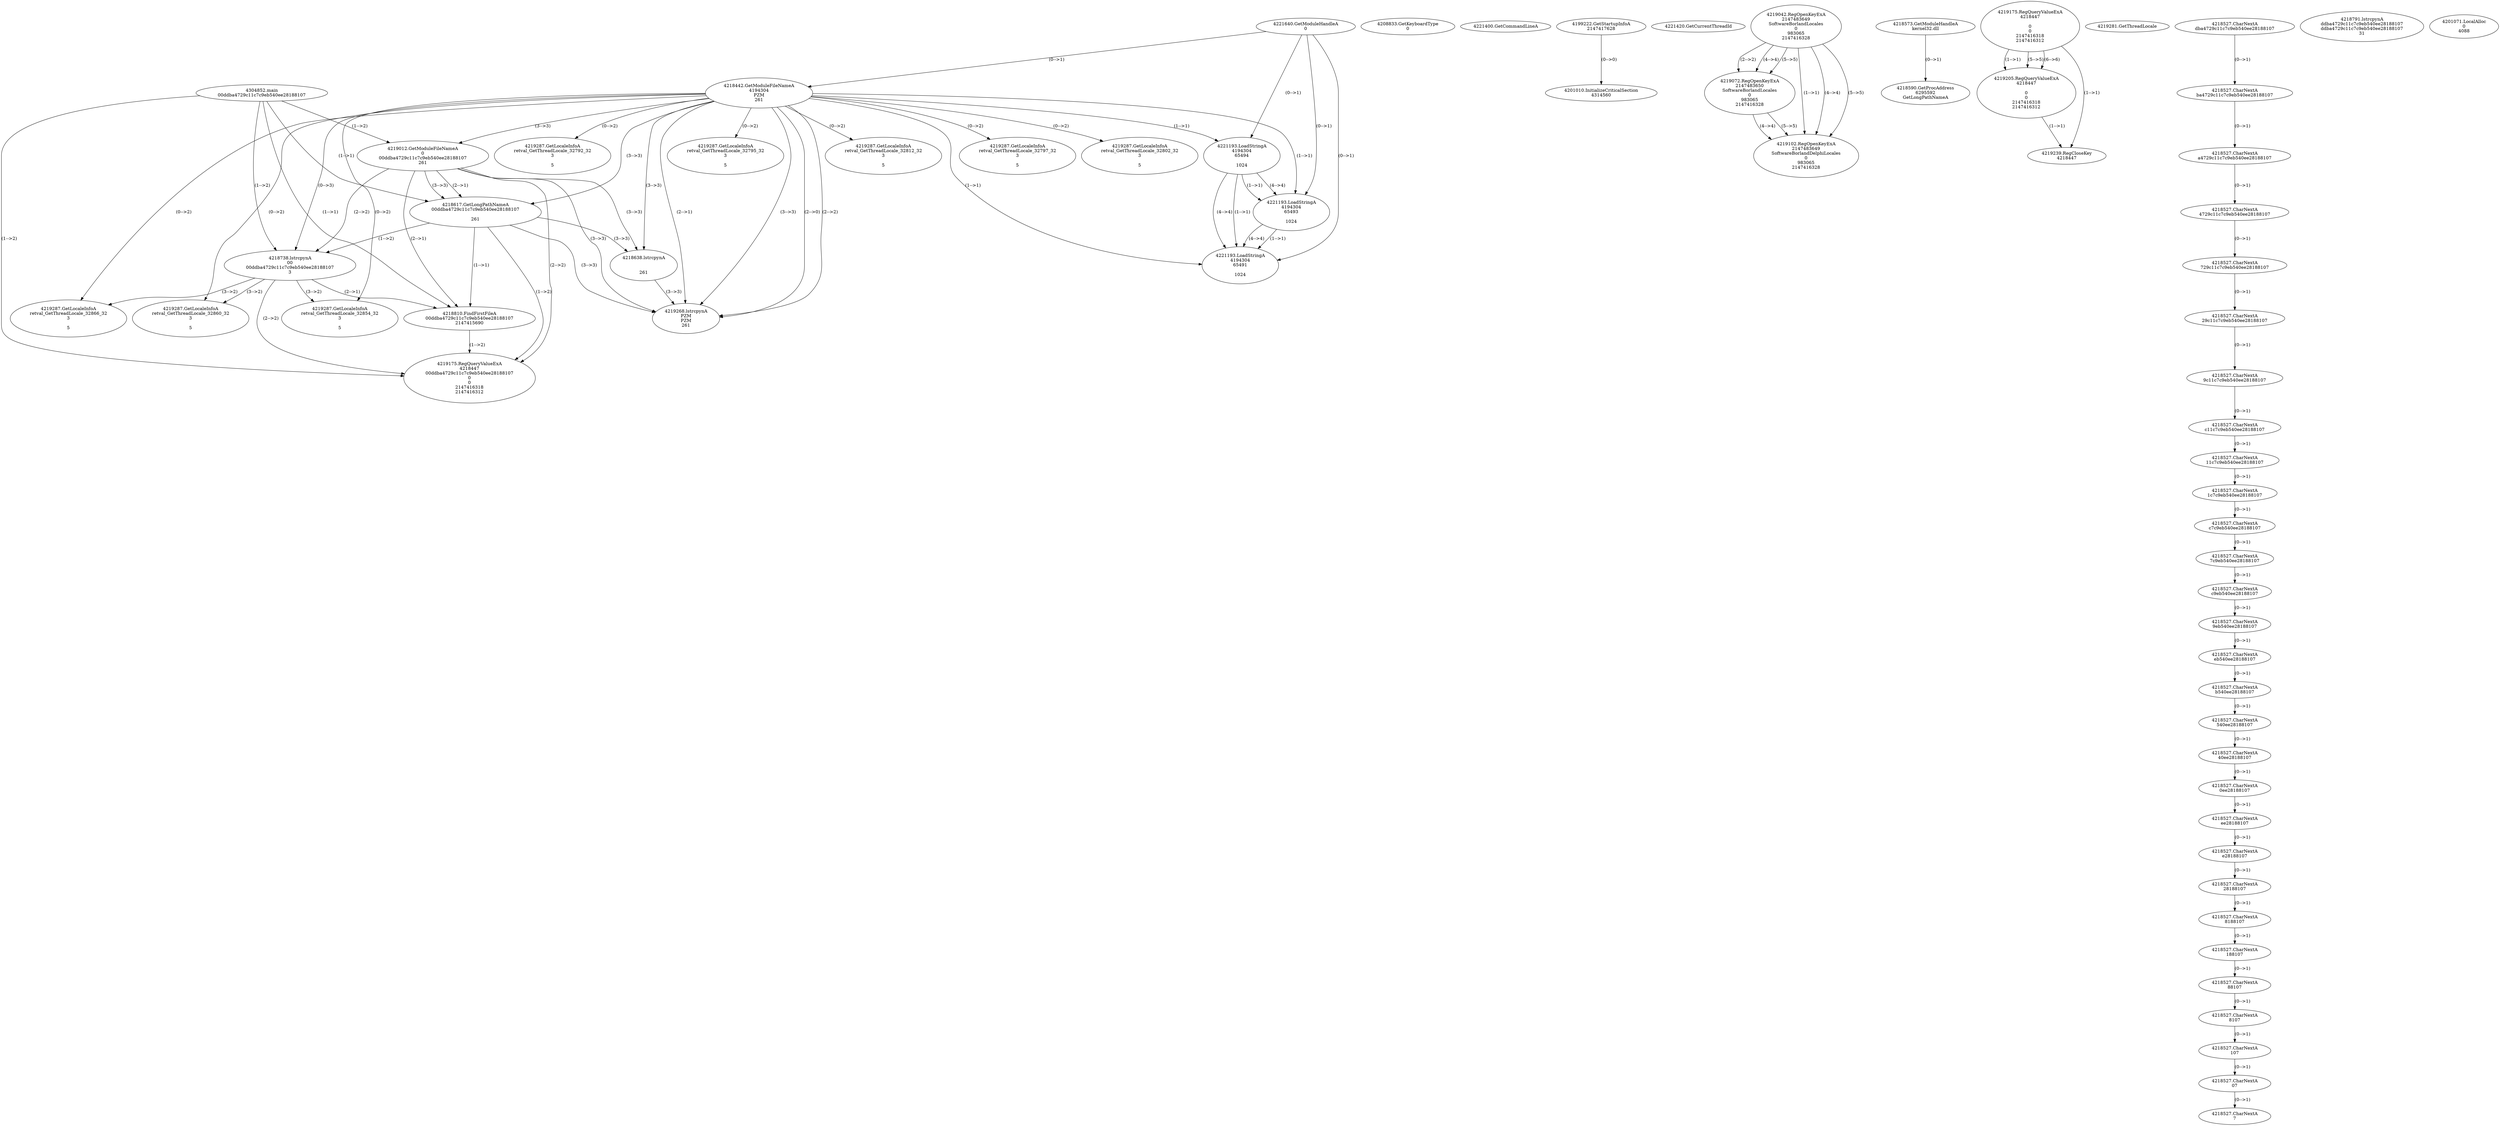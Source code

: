 // Global SCDG with merge call
digraph {
	0 [label="4304852.main
00ddba4729c11c7c9eb540ee28188107"]
	1 [label="4221640.GetModuleHandleA
0"]
	2 [label="4208833.GetKeyboardType
0"]
	3 [label="4221400.GetCommandLineA
"]
	4 [label="4199222.GetStartupInfoA
2147417628"]
	5 [label="4221420.GetCurrentThreadId
"]
	6 [label="4218442.GetModuleFileNameA
4194304
PZM
261"]
	1 -> 6 [label="(0-->1)"]
	7 [label="4219012.GetModuleFileNameA
0
00ddba4729c11c7c9eb540ee28188107
261"]
	0 -> 7 [label="(1-->2)"]
	6 -> 7 [label="(3-->3)"]
	8 [label="4219042.RegOpenKeyExA
2147483649
Software\Borland\Locales
0
983065
2147416328"]
	9 [label="4218573.GetModuleHandleA
kernel32.dll"]
	10 [label="4218590.GetProcAddress
6295592
GetLongPathNameA"]
	9 -> 10 [label="(0-->1)"]
	11 [label="4218617.GetLongPathNameA
00ddba4729c11c7c9eb540ee28188107

261"]
	0 -> 11 [label="(1-->1)"]
	7 -> 11 [label="(2-->1)"]
	6 -> 11 [label="(3-->3)"]
	7 -> 11 [label="(3-->3)"]
	12 [label="4218638.lstrcpynA


261"]
	6 -> 12 [label="(3-->3)"]
	7 -> 12 [label="(3-->3)"]
	11 -> 12 [label="(3-->3)"]
	13 [label="4219175.RegQueryValueExA
4218447

0
0
2147416318
2147416312"]
	14 [label="4219205.RegQueryValueExA
4218447

0
0
2147416318
2147416312"]
	13 -> 14 [label="(1-->1)"]
	13 -> 14 [label="(5-->5)"]
	13 -> 14 [label="(6-->6)"]
	15 [label="4219239.RegCloseKey
4218447"]
	13 -> 15 [label="(1-->1)"]
	14 -> 15 [label="(1-->1)"]
	16 [label="4219268.lstrcpynA
PZM
PZM
261"]
	6 -> 16 [label="(2-->1)"]
	6 -> 16 [label="(2-->2)"]
	6 -> 16 [label="(3-->3)"]
	7 -> 16 [label="(3-->3)"]
	11 -> 16 [label="(3-->3)"]
	12 -> 16 [label="(3-->3)"]
	6 -> 16 [label="(2-->0)"]
	17 [label="4219281.GetThreadLocale
"]
	18 [label="4219287.GetLocaleInfoA
retval_GetThreadLocale_32792_32
3

5"]
	6 -> 18 [label="(0-->2)"]
	19 [label="4221193.LoadStringA
4194304
65494

1024"]
	1 -> 19 [label="(0-->1)"]
	6 -> 19 [label="(1-->1)"]
	20 [label="4221193.LoadStringA
4194304
65493

1024"]
	1 -> 20 [label="(0-->1)"]
	6 -> 20 [label="(1-->1)"]
	19 -> 20 [label="(1-->1)"]
	19 -> 20 [label="(4-->4)"]
	21 [label="4219072.RegOpenKeyExA
2147483650
Software\Borland\Locales
0
983065
2147416328"]
	8 -> 21 [label="(2-->2)"]
	8 -> 21 [label="(4-->4)"]
	8 -> 21 [label="(5-->5)"]
	22 [label="4218738.lstrcpynA
00
00ddba4729c11c7c9eb540ee28188107
3"]
	0 -> 22 [label="(1-->2)"]
	7 -> 22 [label="(2-->2)"]
	11 -> 22 [label="(1-->2)"]
	6 -> 22 [label="(0-->3)"]
	23 [label="4218527.CharNextA
dba4729c11c7c9eb540ee28188107"]
	24 [label="4218527.CharNextA
ba4729c11c7c9eb540ee28188107"]
	23 -> 24 [label="(0-->1)"]
	25 [label="4218527.CharNextA
a4729c11c7c9eb540ee28188107"]
	24 -> 25 [label="(0-->1)"]
	26 [label="4218527.CharNextA
4729c11c7c9eb540ee28188107"]
	25 -> 26 [label="(0-->1)"]
	27 [label="4218527.CharNextA
729c11c7c9eb540ee28188107"]
	26 -> 27 [label="(0-->1)"]
	28 [label="4218527.CharNextA
29c11c7c9eb540ee28188107"]
	27 -> 28 [label="(0-->1)"]
	29 [label="4218527.CharNextA
9c11c7c9eb540ee28188107"]
	28 -> 29 [label="(0-->1)"]
	30 [label="4218527.CharNextA
c11c7c9eb540ee28188107"]
	29 -> 30 [label="(0-->1)"]
	31 [label="4218527.CharNextA
11c7c9eb540ee28188107"]
	30 -> 31 [label="(0-->1)"]
	32 [label="4218527.CharNextA
1c7c9eb540ee28188107"]
	31 -> 32 [label="(0-->1)"]
	33 [label="4218527.CharNextA
c7c9eb540ee28188107"]
	32 -> 33 [label="(0-->1)"]
	34 [label="4218527.CharNextA
7c9eb540ee28188107"]
	33 -> 34 [label="(0-->1)"]
	35 [label="4218527.CharNextA
c9eb540ee28188107"]
	34 -> 35 [label="(0-->1)"]
	36 [label="4218527.CharNextA
9eb540ee28188107"]
	35 -> 36 [label="(0-->1)"]
	37 [label="4218527.CharNextA
eb540ee28188107"]
	36 -> 37 [label="(0-->1)"]
	38 [label="4218527.CharNextA
b540ee28188107"]
	37 -> 38 [label="(0-->1)"]
	39 [label="4218527.CharNextA
540ee28188107"]
	38 -> 39 [label="(0-->1)"]
	40 [label="4218527.CharNextA
40ee28188107"]
	39 -> 40 [label="(0-->1)"]
	41 [label="4218527.CharNextA
0ee28188107"]
	40 -> 41 [label="(0-->1)"]
	42 [label="4218527.CharNextA
ee28188107"]
	41 -> 42 [label="(0-->1)"]
	43 [label="4218527.CharNextA
e28188107"]
	42 -> 43 [label="(0-->1)"]
	44 [label="4218527.CharNextA
28188107"]
	43 -> 44 [label="(0-->1)"]
	45 [label="4218527.CharNextA
8188107"]
	44 -> 45 [label="(0-->1)"]
	46 [label="4218527.CharNextA
188107"]
	45 -> 46 [label="(0-->1)"]
	47 [label="4218527.CharNextA
88107"]
	46 -> 47 [label="(0-->1)"]
	48 [label="4218527.CharNextA
8107"]
	47 -> 48 [label="(0-->1)"]
	49 [label="4218527.CharNextA
107"]
	48 -> 49 [label="(0-->1)"]
	50 [label="4218527.CharNextA
07"]
	49 -> 50 [label="(0-->1)"]
	51 [label="4218527.CharNextA
7"]
	50 -> 51 [label="(0-->1)"]
	52 [label="4218791.lstrcpynA
ddba4729c11c7c9eb540ee28188107
ddba4729c11c7c9eb540ee28188107
31"]
	53 [label="4218810.FindFirstFileA
00ddba4729c11c7c9eb540ee28188107
2147415690"]
	0 -> 53 [label="(1-->1)"]
	7 -> 53 [label="(2-->1)"]
	11 -> 53 [label="(1-->1)"]
	22 -> 53 [label="(2-->1)"]
	54 [label="4219175.RegQueryValueExA
4218447
00ddba4729c11c7c9eb540ee28188107
0
0
2147416318
2147416312"]
	0 -> 54 [label="(1-->2)"]
	7 -> 54 [label="(2-->2)"]
	11 -> 54 [label="(1-->2)"]
	22 -> 54 [label="(2-->2)"]
	53 -> 54 [label="(1-->2)"]
	55 [label="4219287.GetLocaleInfoA
retval_GetThreadLocale_32866_32
3

5"]
	6 -> 55 [label="(0-->2)"]
	22 -> 55 [label="(3-->2)"]
	56 [label="4201010.InitializeCriticalSection
4314560"]
	4 -> 56 [label="(0-->0)"]
	57 [label="4201071.LocalAlloc
0
4088"]
	58 [label="4219287.GetLocaleInfoA
retval_GetThreadLocale_32854_32
3

5"]
	6 -> 58 [label="(0-->2)"]
	22 -> 58 [label="(3-->2)"]
	59 [label="4219287.GetLocaleInfoA
retval_GetThreadLocale_32860_32
3

5"]
	6 -> 59 [label="(0-->2)"]
	22 -> 59 [label="(3-->2)"]
	60 [label="4219287.GetLocaleInfoA
retval_GetThreadLocale_32795_32
3

5"]
	6 -> 60 [label="(0-->2)"]
	61 [label="4221193.LoadStringA
4194304
65491

1024"]
	1 -> 61 [label="(0-->1)"]
	6 -> 61 [label="(1-->1)"]
	19 -> 61 [label="(1-->1)"]
	20 -> 61 [label="(1-->1)"]
	19 -> 61 [label="(4-->4)"]
	20 -> 61 [label="(4-->4)"]
	62 [label="4219287.GetLocaleInfoA
retval_GetThreadLocale_32812_32
3

5"]
	6 -> 62 [label="(0-->2)"]
	63 [label="4219102.RegOpenKeyExA
2147483649
Software\Borland\Delphi\Locales
0
983065
2147416328"]
	8 -> 63 [label="(1-->1)"]
	8 -> 63 [label="(4-->4)"]
	21 -> 63 [label="(4-->4)"]
	8 -> 63 [label="(5-->5)"]
	21 -> 63 [label="(5-->5)"]
	64 [label="4219287.GetLocaleInfoA
retval_GetThreadLocale_32797_32
3

5"]
	6 -> 64 [label="(0-->2)"]
	65 [label="4219287.GetLocaleInfoA
retval_GetThreadLocale_32802_32
3

5"]
	6 -> 65 [label="(0-->2)"]
}
